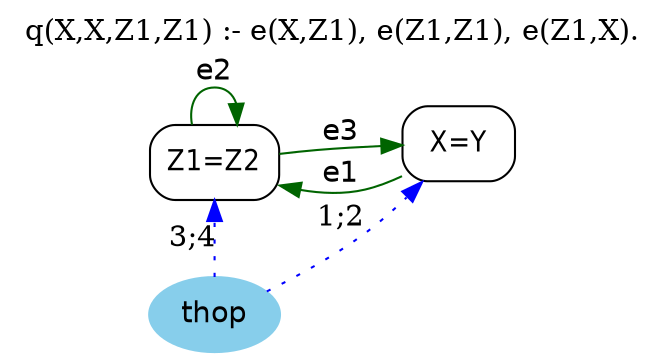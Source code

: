 digraph G {
	graph [bb="0,0,267,165",
		label="q(X,X,Z1,Z1) :- e(X,Z1), e(Z1,Z1), e(Z1,X).",
		labelloc=t,
		lheight=0.21,
		lp="133.5,153.5",
		lwidth=3.49,
		rankdir=LR
	];
	node [label="\N"];
	Z1	 [fontname="Helvetica-Narrow",
		height=0.5,
		label="Z1=Z2",
		pos="79.5,91",
		shape=box,
		style=rounded,
		width=0.79167];
	Z1 -> Z1	 [color=darkgreen,
		fontname=helvetica,
		label=e2,
		lp="79.5,134.5",
		pos="e,89.269,109.15 69.731,109.15 68.228,118.54 71.484,127 79.5,127 84.385,127 87.502,123.86 88.852,119.28"];
	X	 [fontname="Helvetica-Narrow",
		height=0.5,
		label="X=Y",
		pos="189.1,100",
		shape=box,
		style=rounded,
		width=0.75];
	Z1 -> X	 [color=darkgreen,
		fontname=helvetica,
		label=e3,
		lp="135.1,105.5",
		pos="e,162.09,99.191 108.05,95.045 114,95.785 120.25,96.485 126.1,97 134.47,97.737 143.49,98.302 152.01,98.732"];
	X -> Z1	 [color=darkgreen,
		fontname=helvetica,
		label=e1,
		lp="135.1,85.5",
		pos="e,108.2,79.941 161.74,84.208 156.08,81.639 150.03,79.372 144.1,78 135.69,76.054 126.62,76.385 118.02,77.82"];
	thop	 [color=skyblue,
		fillcolor=skyblue,
		fontname=helvetica,
		height=0.5,
		pos="79.5,18",
		shape=oval,
		style="filled,rounded",
		width=0.79437];
	thop -> Z1	 [color=blue,
		constraint=false,
		label="3;4",
		lp="69,54.5",
		pos="e,79.5,72.91 79.5,36.045 79.5,44.117 79.5,53.824 79.5,62.818",
		style=dotted];
	thop -> X	 [color=blue,
		constraint=false,
		label="1;2",
		lp="135.1,64.5",
		pos="e,171.95,81.894 101.51,29.691 114.38,36.911 130.67,46.734 144.1,57 151.13,62.379 158.27,68.72 164.73,74.855",
		style=dotted];
}
